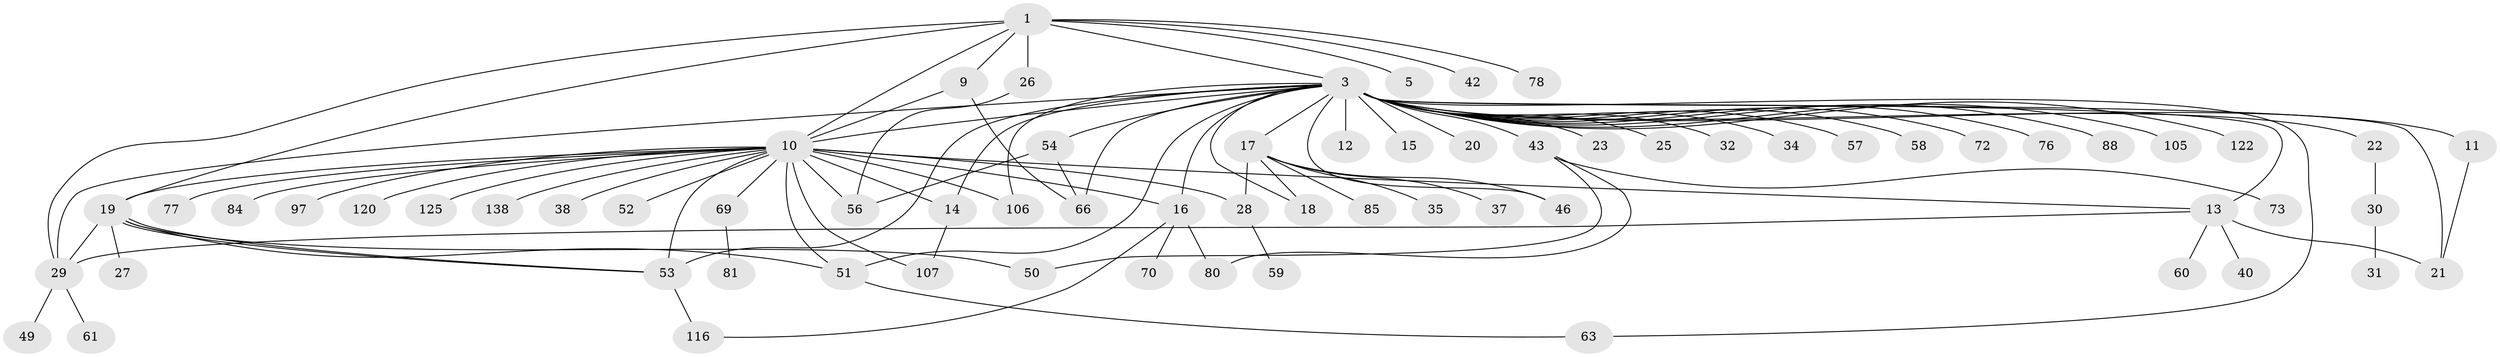 // original degree distribution, {5: 0.021739130434782608, 7: 0.021739130434782608, 21: 0.007246376811594203, 27: 0.007246376811594203, 1: 0.4782608695652174, 16: 0.007246376811594203, 14: 0.007246376811594203, 2: 0.2608695652173913, 3: 0.09420289855072464, 26: 0.007246376811594203, 6: 0.021739130434782608, 8: 0.007246376811594203, 9: 0.007246376811594203, 4: 0.050724637681159424}
// Generated by graph-tools (version 1.1) at 2025/54/03/05/25 16:54:47]
// undirected, 69 vertices, 97 edges
graph export_dot {
graph [start="1"]
  node [color=gray90,style=filled];
  1 [super="+2+92"];
  3 [super="+62+8+98+121+129+95+4+68+7+67"];
  5;
  9;
  10 [super="+65"];
  11;
  12;
  13 [super="+64"];
  14;
  15;
  16;
  17;
  18;
  19 [super="+131+33+82+47"];
  20 [super="+93"];
  21 [super="+137"];
  22;
  23 [super="+128+134"];
  25;
  26;
  27;
  28 [super="+86"];
  29 [super="+48"];
  30;
  31;
  32;
  34;
  35;
  37;
  38;
  40;
  42;
  43;
  46 [super="+123"];
  49;
  50 [super="+99"];
  51 [super="+94+126+114"];
  52;
  53;
  54 [super="+108"];
  56;
  57;
  58;
  59;
  60;
  61;
  63;
  66;
  69;
  70;
  72;
  73;
  76;
  77;
  78;
  80;
  81;
  84;
  85;
  88;
  97;
  105;
  106;
  107;
  116;
  120;
  122;
  125 [super="+127"];
  138;
  1 -- 9;
  1 -- 29;
  1 -- 3;
  1 -- 42;
  1 -- 5;
  1 -- 26;
  1 -- 10;
  1 -- 78;
  1 -- 19;
  3 -- 10 [weight=4];
  3 -- 17 [weight=2];
  3 -- 18;
  3 -- 20;
  3 -- 23;
  3 -- 43 [weight=3];
  3 -- 57;
  3 -- 11;
  3 -- 66;
  3 -- 72;
  3 -- 12 [weight=2];
  3 -- 13 [weight=3];
  3 -- 14;
  3 -- 76;
  3 -- 16;
  3 -- 21 [weight=2];
  3 -- 22;
  3 -- 88;
  3 -- 25;
  3 -- 32;
  3 -- 34;
  3 -- 105;
  3 -- 106;
  3 -- 46 [weight=2];
  3 -- 51 [weight=2];
  3 -- 54 [weight=2];
  3 -- 122;
  3 -- 63;
  3 -- 15;
  3 -- 53;
  3 -- 58;
  3 -- 29;
  9 -- 10;
  9 -- 66;
  10 -- 16;
  10 -- 19;
  10 -- 38;
  10 -- 52;
  10 -- 53;
  10 -- 56;
  10 -- 69;
  10 -- 77;
  10 -- 84;
  10 -- 97;
  10 -- 106;
  10 -- 107;
  10 -- 120;
  10 -- 125;
  10 -- 138;
  10 -- 28;
  10 -- 51 [weight=2];
  10 -- 13;
  10 -- 14;
  11 -- 21;
  13 -- 29;
  13 -- 40;
  13 -- 60;
  13 -- 21;
  14 -- 107;
  16 -- 70;
  16 -- 80;
  16 -- 116;
  17 -- 18;
  17 -- 28;
  17 -- 35;
  17 -- 37;
  17 -- 46;
  17 -- 85;
  19 -- 27;
  19 -- 50;
  19 -- 53;
  19 -- 53;
  19 -- 51;
  19 -- 29;
  22 -- 30;
  26 -- 56;
  28 -- 59;
  29 -- 49;
  29 -- 61;
  30 -- 31;
  43 -- 50;
  43 -- 73;
  43 -- 80;
  51 -- 63;
  53 -- 116;
  54 -- 56;
  54 -- 66;
  69 -- 81;
}
